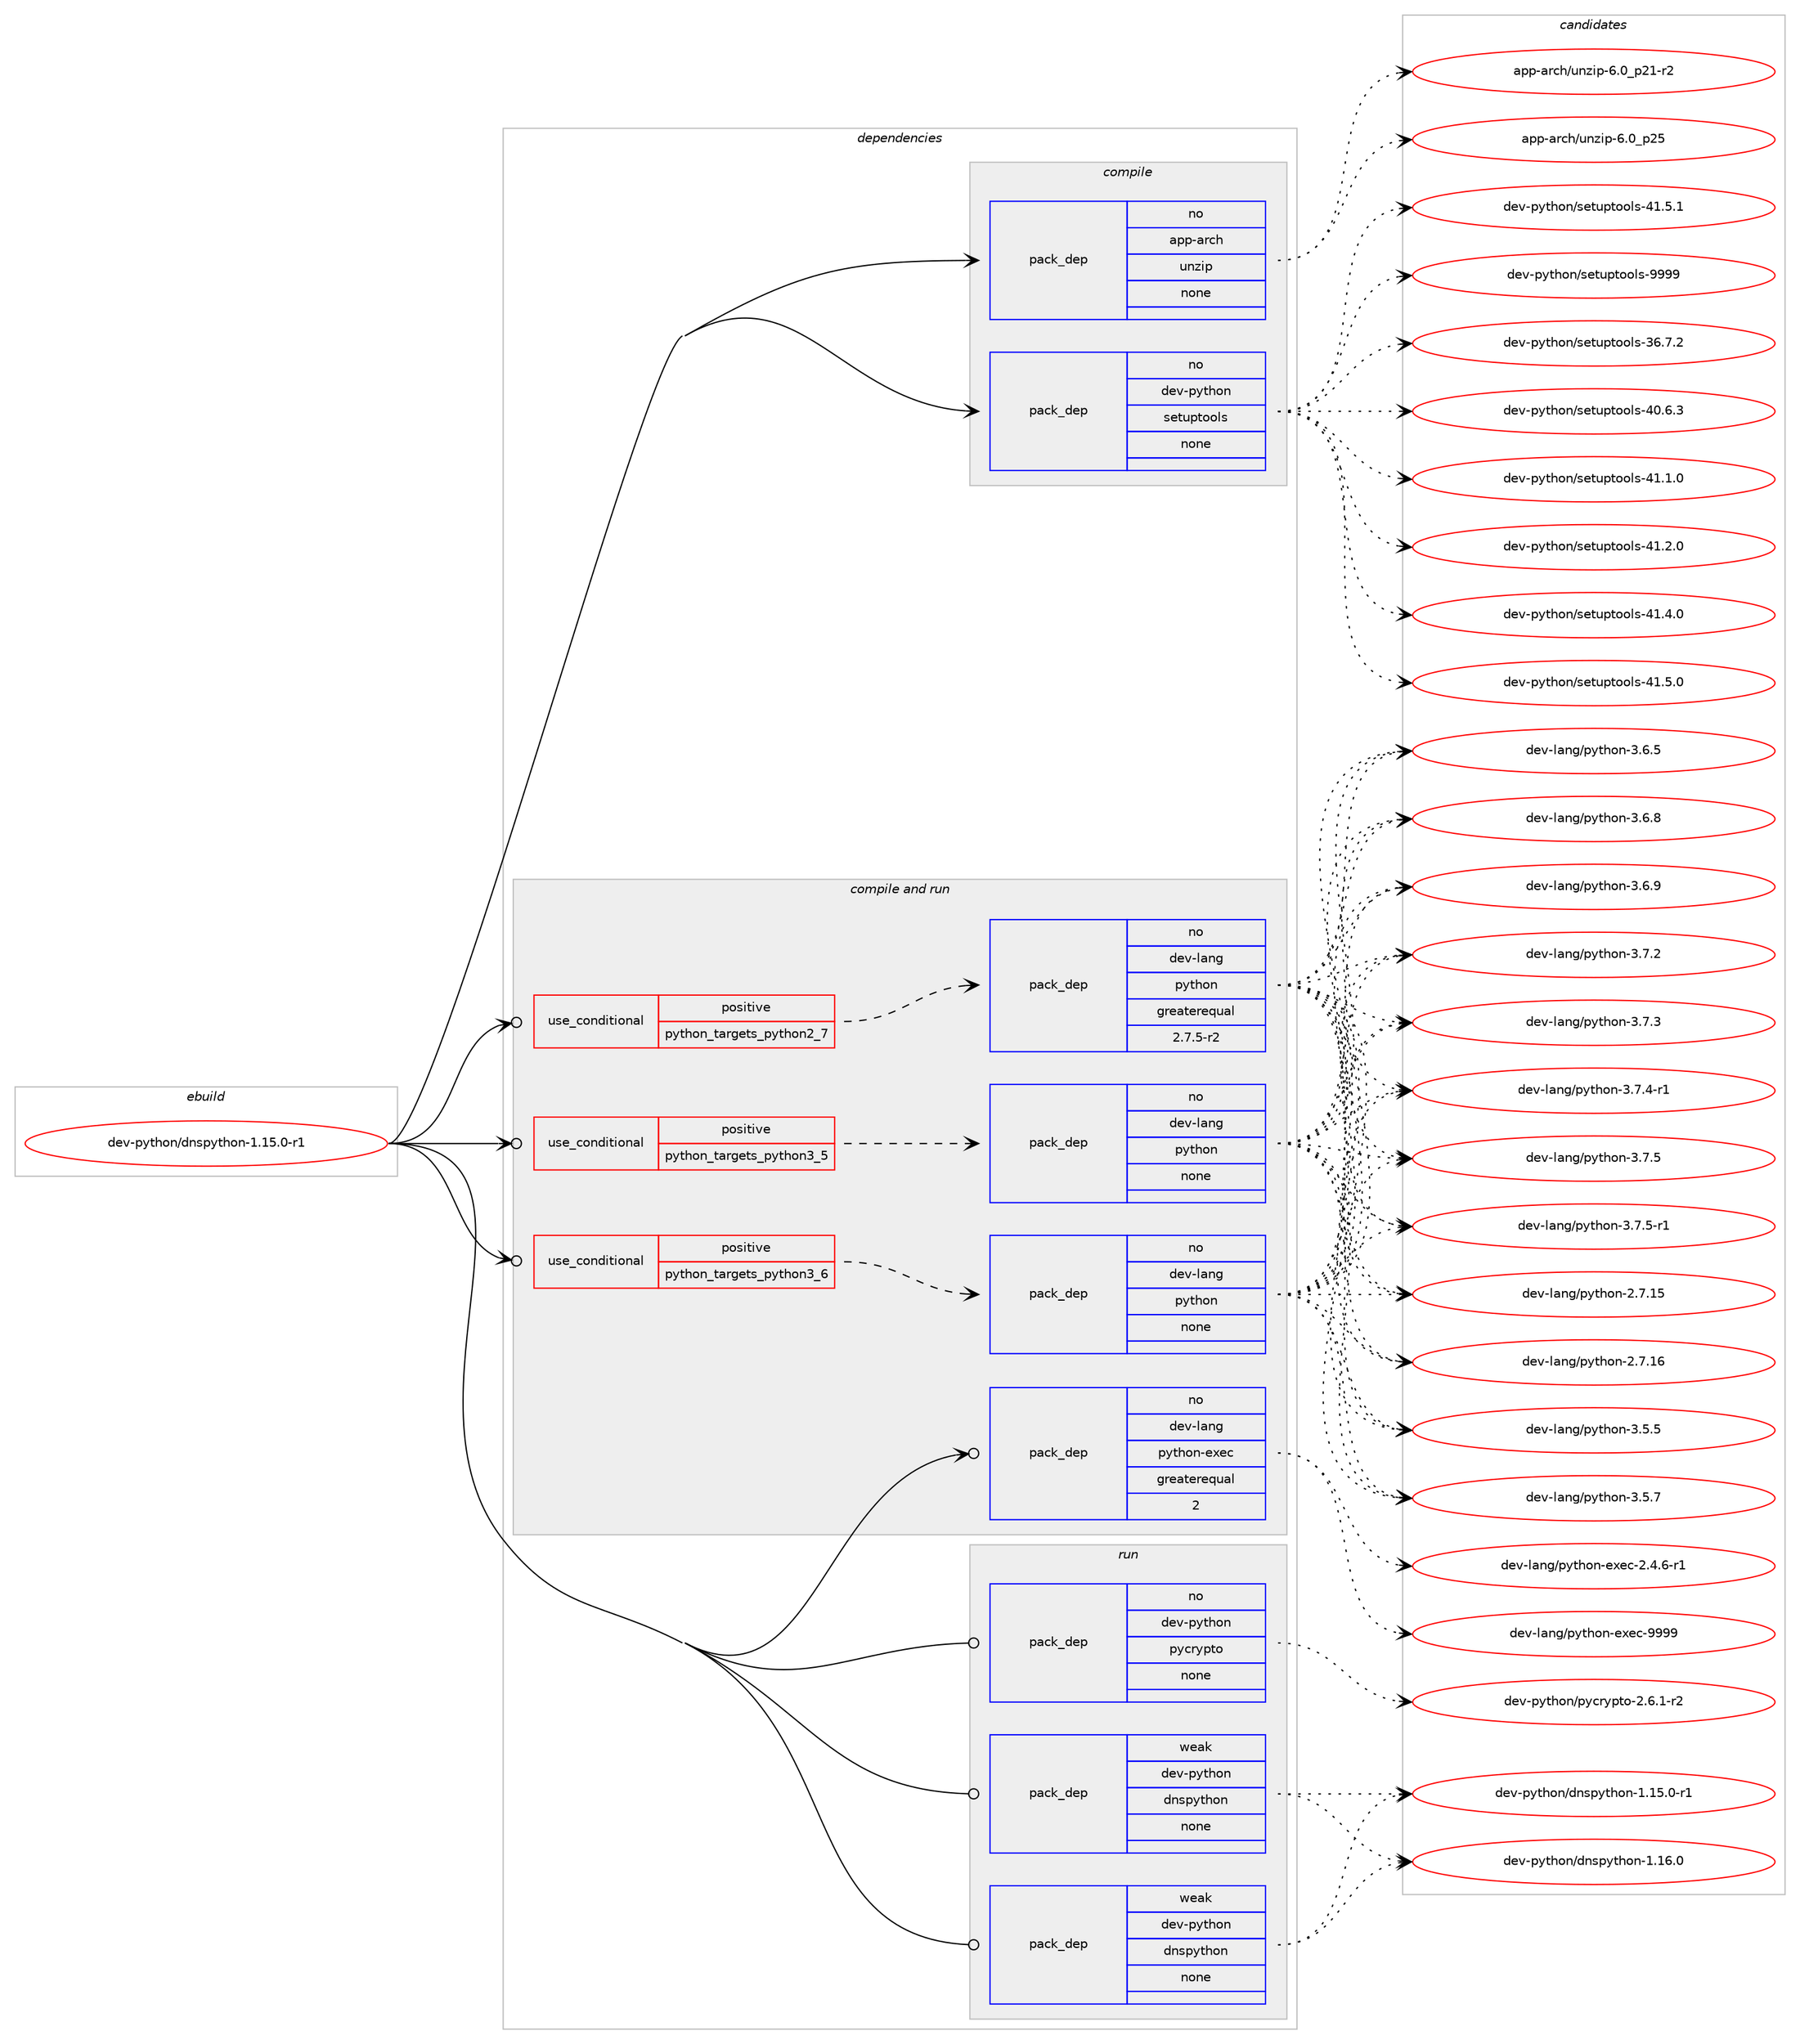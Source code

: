 digraph prolog {

# *************
# Graph options
# *************

newrank=true;
concentrate=true;
compound=true;
graph [rankdir=LR,fontname=Helvetica,fontsize=10,ranksep=1.5];#, ranksep=2.5, nodesep=0.2];
edge  [arrowhead=vee];
node  [fontname=Helvetica,fontsize=10];

# **********
# The ebuild
# **********

subgraph cluster_leftcol {
color=gray;
rank=same;
label=<<i>ebuild</i>>;
id [label="dev-python/dnspython-1.15.0-r1", color=red, width=4, href="../dev-python/dnspython-1.15.0-r1.svg"];
}

# ****************
# The dependencies
# ****************

subgraph cluster_midcol {
color=gray;
label=<<i>dependencies</i>>;
subgraph cluster_compile {
fillcolor="#eeeeee";
style=filled;
label=<<i>compile</i>>;
subgraph pack451877 {
dependency602339 [label=<<TABLE BORDER="0" CELLBORDER="1" CELLSPACING="0" CELLPADDING="4" WIDTH="220"><TR><TD ROWSPAN="6" CELLPADDING="30">pack_dep</TD></TR><TR><TD WIDTH="110">no</TD></TR><TR><TD>app-arch</TD></TR><TR><TD>unzip</TD></TR><TR><TD>none</TD></TR><TR><TD></TD></TR></TABLE>>, shape=none, color=blue];
}
id:e -> dependency602339:w [weight=20,style="solid",arrowhead="vee"];
subgraph pack451878 {
dependency602340 [label=<<TABLE BORDER="0" CELLBORDER="1" CELLSPACING="0" CELLPADDING="4" WIDTH="220"><TR><TD ROWSPAN="6" CELLPADDING="30">pack_dep</TD></TR><TR><TD WIDTH="110">no</TD></TR><TR><TD>dev-python</TD></TR><TR><TD>setuptools</TD></TR><TR><TD>none</TD></TR><TR><TD></TD></TR></TABLE>>, shape=none, color=blue];
}
id:e -> dependency602340:w [weight=20,style="solid",arrowhead="vee"];
}
subgraph cluster_compileandrun {
fillcolor="#eeeeee";
style=filled;
label=<<i>compile and run</i>>;
subgraph cond138668 {
dependency602341 [label=<<TABLE BORDER="0" CELLBORDER="1" CELLSPACING="0" CELLPADDING="4"><TR><TD ROWSPAN="3" CELLPADDING="10">use_conditional</TD></TR><TR><TD>positive</TD></TR><TR><TD>python_targets_python2_7</TD></TR></TABLE>>, shape=none, color=red];
subgraph pack451879 {
dependency602342 [label=<<TABLE BORDER="0" CELLBORDER="1" CELLSPACING="0" CELLPADDING="4" WIDTH="220"><TR><TD ROWSPAN="6" CELLPADDING="30">pack_dep</TD></TR><TR><TD WIDTH="110">no</TD></TR><TR><TD>dev-lang</TD></TR><TR><TD>python</TD></TR><TR><TD>greaterequal</TD></TR><TR><TD>2.7.5-r2</TD></TR></TABLE>>, shape=none, color=blue];
}
dependency602341:e -> dependency602342:w [weight=20,style="dashed",arrowhead="vee"];
}
id:e -> dependency602341:w [weight=20,style="solid",arrowhead="odotvee"];
subgraph cond138669 {
dependency602343 [label=<<TABLE BORDER="0" CELLBORDER="1" CELLSPACING="0" CELLPADDING="4"><TR><TD ROWSPAN="3" CELLPADDING="10">use_conditional</TD></TR><TR><TD>positive</TD></TR><TR><TD>python_targets_python3_5</TD></TR></TABLE>>, shape=none, color=red];
subgraph pack451880 {
dependency602344 [label=<<TABLE BORDER="0" CELLBORDER="1" CELLSPACING="0" CELLPADDING="4" WIDTH="220"><TR><TD ROWSPAN="6" CELLPADDING="30">pack_dep</TD></TR><TR><TD WIDTH="110">no</TD></TR><TR><TD>dev-lang</TD></TR><TR><TD>python</TD></TR><TR><TD>none</TD></TR><TR><TD></TD></TR></TABLE>>, shape=none, color=blue];
}
dependency602343:e -> dependency602344:w [weight=20,style="dashed",arrowhead="vee"];
}
id:e -> dependency602343:w [weight=20,style="solid",arrowhead="odotvee"];
subgraph cond138670 {
dependency602345 [label=<<TABLE BORDER="0" CELLBORDER="1" CELLSPACING="0" CELLPADDING="4"><TR><TD ROWSPAN="3" CELLPADDING="10">use_conditional</TD></TR><TR><TD>positive</TD></TR><TR><TD>python_targets_python3_6</TD></TR></TABLE>>, shape=none, color=red];
subgraph pack451881 {
dependency602346 [label=<<TABLE BORDER="0" CELLBORDER="1" CELLSPACING="0" CELLPADDING="4" WIDTH="220"><TR><TD ROWSPAN="6" CELLPADDING="30">pack_dep</TD></TR><TR><TD WIDTH="110">no</TD></TR><TR><TD>dev-lang</TD></TR><TR><TD>python</TD></TR><TR><TD>none</TD></TR><TR><TD></TD></TR></TABLE>>, shape=none, color=blue];
}
dependency602345:e -> dependency602346:w [weight=20,style="dashed",arrowhead="vee"];
}
id:e -> dependency602345:w [weight=20,style="solid",arrowhead="odotvee"];
subgraph pack451882 {
dependency602347 [label=<<TABLE BORDER="0" CELLBORDER="1" CELLSPACING="0" CELLPADDING="4" WIDTH="220"><TR><TD ROWSPAN="6" CELLPADDING="30">pack_dep</TD></TR><TR><TD WIDTH="110">no</TD></TR><TR><TD>dev-lang</TD></TR><TR><TD>python-exec</TD></TR><TR><TD>greaterequal</TD></TR><TR><TD>2</TD></TR></TABLE>>, shape=none, color=blue];
}
id:e -> dependency602347:w [weight=20,style="solid",arrowhead="odotvee"];
}
subgraph cluster_run {
fillcolor="#eeeeee";
style=filled;
label=<<i>run</i>>;
subgraph pack451883 {
dependency602348 [label=<<TABLE BORDER="0" CELLBORDER="1" CELLSPACING="0" CELLPADDING="4" WIDTH="220"><TR><TD ROWSPAN="6" CELLPADDING="30">pack_dep</TD></TR><TR><TD WIDTH="110">no</TD></TR><TR><TD>dev-python</TD></TR><TR><TD>pycrypto</TD></TR><TR><TD>none</TD></TR><TR><TD></TD></TR></TABLE>>, shape=none, color=blue];
}
id:e -> dependency602348:w [weight=20,style="solid",arrowhead="odot"];
subgraph pack451884 {
dependency602349 [label=<<TABLE BORDER="0" CELLBORDER="1" CELLSPACING="0" CELLPADDING="4" WIDTH="220"><TR><TD ROWSPAN="6" CELLPADDING="30">pack_dep</TD></TR><TR><TD WIDTH="110">weak</TD></TR><TR><TD>dev-python</TD></TR><TR><TD>dnspython</TD></TR><TR><TD>none</TD></TR><TR><TD></TD></TR></TABLE>>, shape=none, color=blue];
}
id:e -> dependency602349:w [weight=20,style="solid",arrowhead="odot"];
subgraph pack451885 {
dependency602350 [label=<<TABLE BORDER="0" CELLBORDER="1" CELLSPACING="0" CELLPADDING="4" WIDTH="220"><TR><TD ROWSPAN="6" CELLPADDING="30">pack_dep</TD></TR><TR><TD WIDTH="110">weak</TD></TR><TR><TD>dev-python</TD></TR><TR><TD>dnspython</TD></TR><TR><TD>none</TD></TR><TR><TD></TD></TR></TABLE>>, shape=none, color=blue];
}
id:e -> dependency602350:w [weight=20,style="solid",arrowhead="odot"];
}
}

# **************
# The candidates
# **************

subgraph cluster_choices {
rank=same;
color=gray;
label=<<i>candidates</i>>;

subgraph choice451877 {
color=black;
nodesep=1;
choice9711211245971149910447117110122105112455446489511250494511450 [label="app-arch/unzip-6.0_p21-r2", color=red, width=4,href="../app-arch/unzip-6.0_p21-r2.svg"];
choice971121124597114991044711711012210511245544648951125053 [label="app-arch/unzip-6.0_p25", color=red, width=4,href="../app-arch/unzip-6.0_p25.svg"];
dependency602339:e -> choice9711211245971149910447117110122105112455446489511250494511450:w [style=dotted,weight="100"];
dependency602339:e -> choice971121124597114991044711711012210511245544648951125053:w [style=dotted,weight="100"];
}
subgraph choice451878 {
color=black;
nodesep=1;
choice100101118451121211161041111104711510111611711211611111110811545515446554650 [label="dev-python/setuptools-36.7.2", color=red, width=4,href="../dev-python/setuptools-36.7.2.svg"];
choice100101118451121211161041111104711510111611711211611111110811545524846544651 [label="dev-python/setuptools-40.6.3", color=red, width=4,href="../dev-python/setuptools-40.6.3.svg"];
choice100101118451121211161041111104711510111611711211611111110811545524946494648 [label="dev-python/setuptools-41.1.0", color=red, width=4,href="../dev-python/setuptools-41.1.0.svg"];
choice100101118451121211161041111104711510111611711211611111110811545524946504648 [label="dev-python/setuptools-41.2.0", color=red, width=4,href="../dev-python/setuptools-41.2.0.svg"];
choice100101118451121211161041111104711510111611711211611111110811545524946524648 [label="dev-python/setuptools-41.4.0", color=red, width=4,href="../dev-python/setuptools-41.4.0.svg"];
choice100101118451121211161041111104711510111611711211611111110811545524946534648 [label="dev-python/setuptools-41.5.0", color=red, width=4,href="../dev-python/setuptools-41.5.0.svg"];
choice100101118451121211161041111104711510111611711211611111110811545524946534649 [label="dev-python/setuptools-41.5.1", color=red, width=4,href="../dev-python/setuptools-41.5.1.svg"];
choice10010111845112121116104111110471151011161171121161111111081154557575757 [label="dev-python/setuptools-9999", color=red, width=4,href="../dev-python/setuptools-9999.svg"];
dependency602340:e -> choice100101118451121211161041111104711510111611711211611111110811545515446554650:w [style=dotted,weight="100"];
dependency602340:e -> choice100101118451121211161041111104711510111611711211611111110811545524846544651:w [style=dotted,weight="100"];
dependency602340:e -> choice100101118451121211161041111104711510111611711211611111110811545524946494648:w [style=dotted,weight="100"];
dependency602340:e -> choice100101118451121211161041111104711510111611711211611111110811545524946504648:w [style=dotted,weight="100"];
dependency602340:e -> choice100101118451121211161041111104711510111611711211611111110811545524946524648:w [style=dotted,weight="100"];
dependency602340:e -> choice100101118451121211161041111104711510111611711211611111110811545524946534648:w [style=dotted,weight="100"];
dependency602340:e -> choice100101118451121211161041111104711510111611711211611111110811545524946534649:w [style=dotted,weight="100"];
dependency602340:e -> choice10010111845112121116104111110471151011161171121161111111081154557575757:w [style=dotted,weight="100"];
}
subgraph choice451879 {
color=black;
nodesep=1;
choice10010111845108971101034711212111610411111045504655464953 [label="dev-lang/python-2.7.15", color=red, width=4,href="../dev-lang/python-2.7.15.svg"];
choice10010111845108971101034711212111610411111045504655464954 [label="dev-lang/python-2.7.16", color=red, width=4,href="../dev-lang/python-2.7.16.svg"];
choice100101118451089711010347112121116104111110455146534653 [label="dev-lang/python-3.5.5", color=red, width=4,href="../dev-lang/python-3.5.5.svg"];
choice100101118451089711010347112121116104111110455146534655 [label="dev-lang/python-3.5.7", color=red, width=4,href="../dev-lang/python-3.5.7.svg"];
choice100101118451089711010347112121116104111110455146544653 [label="dev-lang/python-3.6.5", color=red, width=4,href="../dev-lang/python-3.6.5.svg"];
choice100101118451089711010347112121116104111110455146544656 [label="dev-lang/python-3.6.8", color=red, width=4,href="../dev-lang/python-3.6.8.svg"];
choice100101118451089711010347112121116104111110455146544657 [label="dev-lang/python-3.6.9", color=red, width=4,href="../dev-lang/python-3.6.9.svg"];
choice100101118451089711010347112121116104111110455146554650 [label="dev-lang/python-3.7.2", color=red, width=4,href="../dev-lang/python-3.7.2.svg"];
choice100101118451089711010347112121116104111110455146554651 [label="dev-lang/python-3.7.3", color=red, width=4,href="../dev-lang/python-3.7.3.svg"];
choice1001011184510897110103471121211161041111104551465546524511449 [label="dev-lang/python-3.7.4-r1", color=red, width=4,href="../dev-lang/python-3.7.4-r1.svg"];
choice100101118451089711010347112121116104111110455146554653 [label="dev-lang/python-3.7.5", color=red, width=4,href="../dev-lang/python-3.7.5.svg"];
choice1001011184510897110103471121211161041111104551465546534511449 [label="dev-lang/python-3.7.5-r1", color=red, width=4,href="../dev-lang/python-3.7.5-r1.svg"];
dependency602342:e -> choice10010111845108971101034711212111610411111045504655464953:w [style=dotted,weight="100"];
dependency602342:e -> choice10010111845108971101034711212111610411111045504655464954:w [style=dotted,weight="100"];
dependency602342:e -> choice100101118451089711010347112121116104111110455146534653:w [style=dotted,weight="100"];
dependency602342:e -> choice100101118451089711010347112121116104111110455146534655:w [style=dotted,weight="100"];
dependency602342:e -> choice100101118451089711010347112121116104111110455146544653:w [style=dotted,weight="100"];
dependency602342:e -> choice100101118451089711010347112121116104111110455146544656:w [style=dotted,weight="100"];
dependency602342:e -> choice100101118451089711010347112121116104111110455146544657:w [style=dotted,weight="100"];
dependency602342:e -> choice100101118451089711010347112121116104111110455146554650:w [style=dotted,weight="100"];
dependency602342:e -> choice100101118451089711010347112121116104111110455146554651:w [style=dotted,weight="100"];
dependency602342:e -> choice1001011184510897110103471121211161041111104551465546524511449:w [style=dotted,weight="100"];
dependency602342:e -> choice100101118451089711010347112121116104111110455146554653:w [style=dotted,weight="100"];
dependency602342:e -> choice1001011184510897110103471121211161041111104551465546534511449:w [style=dotted,weight="100"];
}
subgraph choice451880 {
color=black;
nodesep=1;
choice10010111845108971101034711212111610411111045504655464953 [label="dev-lang/python-2.7.15", color=red, width=4,href="../dev-lang/python-2.7.15.svg"];
choice10010111845108971101034711212111610411111045504655464954 [label="dev-lang/python-2.7.16", color=red, width=4,href="../dev-lang/python-2.7.16.svg"];
choice100101118451089711010347112121116104111110455146534653 [label="dev-lang/python-3.5.5", color=red, width=4,href="../dev-lang/python-3.5.5.svg"];
choice100101118451089711010347112121116104111110455146534655 [label="dev-lang/python-3.5.7", color=red, width=4,href="../dev-lang/python-3.5.7.svg"];
choice100101118451089711010347112121116104111110455146544653 [label="dev-lang/python-3.6.5", color=red, width=4,href="../dev-lang/python-3.6.5.svg"];
choice100101118451089711010347112121116104111110455146544656 [label="dev-lang/python-3.6.8", color=red, width=4,href="../dev-lang/python-3.6.8.svg"];
choice100101118451089711010347112121116104111110455146544657 [label="dev-lang/python-3.6.9", color=red, width=4,href="../dev-lang/python-3.6.9.svg"];
choice100101118451089711010347112121116104111110455146554650 [label="dev-lang/python-3.7.2", color=red, width=4,href="../dev-lang/python-3.7.2.svg"];
choice100101118451089711010347112121116104111110455146554651 [label="dev-lang/python-3.7.3", color=red, width=4,href="../dev-lang/python-3.7.3.svg"];
choice1001011184510897110103471121211161041111104551465546524511449 [label="dev-lang/python-3.7.4-r1", color=red, width=4,href="../dev-lang/python-3.7.4-r1.svg"];
choice100101118451089711010347112121116104111110455146554653 [label="dev-lang/python-3.7.5", color=red, width=4,href="../dev-lang/python-3.7.5.svg"];
choice1001011184510897110103471121211161041111104551465546534511449 [label="dev-lang/python-3.7.5-r1", color=red, width=4,href="../dev-lang/python-3.7.5-r1.svg"];
dependency602344:e -> choice10010111845108971101034711212111610411111045504655464953:w [style=dotted,weight="100"];
dependency602344:e -> choice10010111845108971101034711212111610411111045504655464954:w [style=dotted,weight="100"];
dependency602344:e -> choice100101118451089711010347112121116104111110455146534653:w [style=dotted,weight="100"];
dependency602344:e -> choice100101118451089711010347112121116104111110455146534655:w [style=dotted,weight="100"];
dependency602344:e -> choice100101118451089711010347112121116104111110455146544653:w [style=dotted,weight="100"];
dependency602344:e -> choice100101118451089711010347112121116104111110455146544656:w [style=dotted,weight="100"];
dependency602344:e -> choice100101118451089711010347112121116104111110455146544657:w [style=dotted,weight="100"];
dependency602344:e -> choice100101118451089711010347112121116104111110455146554650:w [style=dotted,weight="100"];
dependency602344:e -> choice100101118451089711010347112121116104111110455146554651:w [style=dotted,weight="100"];
dependency602344:e -> choice1001011184510897110103471121211161041111104551465546524511449:w [style=dotted,weight="100"];
dependency602344:e -> choice100101118451089711010347112121116104111110455146554653:w [style=dotted,weight="100"];
dependency602344:e -> choice1001011184510897110103471121211161041111104551465546534511449:w [style=dotted,weight="100"];
}
subgraph choice451881 {
color=black;
nodesep=1;
choice10010111845108971101034711212111610411111045504655464953 [label="dev-lang/python-2.7.15", color=red, width=4,href="../dev-lang/python-2.7.15.svg"];
choice10010111845108971101034711212111610411111045504655464954 [label="dev-lang/python-2.7.16", color=red, width=4,href="../dev-lang/python-2.7.16.svg"];
choice100101118451089711010347112121116104111110455146534653 [label="dev-lang/python-3.5.5", color=red, width=4,href="../dev-lang/python-3.5.5.svg"];
choice100101118451089711010347112121116104111110455146534655 [label="dev-lang/python-3.5.7", color=red, width=4,href="../dev-lang/python-3.5.7.svg"];
choice100101118451089711010347112121116104111110455146544653 [label="dev-lang/python-3.6.5", color=red, width=4,href="../dev-lang/python-3.6.5.svg"];
choice100101118451089711010347112121116104111110455146544656 [label="dev-lang/python-3.6.8", color=red, width=4,href="../dev-lang/python-3.6.8.svg"];
choice100101118451089711010347112121116104111110455146544657 [label="dev-lang/python-3.6.9", color=red, width=4,href="../dev-lang/python-3.6.9.svg"];
choice100101118451089711010347112121116104111110455146554650 [label="dev-lang/python-3.7.2", color=red, width=4,href="../dev-lang/python-3.7.2.svg"];
choice100101118451089711010347112121116104111110455146554651 [label="dev-lang/python-3.7.3", color=red, width=4,href="../dev-lang/python-3.7.3.svg"];
choice1001011184510897110103471121211161041111104551465546524511449 [label="dev-lang/python-3.7.4-r1", color=red, width=4,href="../dev-lang/python-3.7.4-r1.svg"];
choice100101118451089711010347112121116104111110455146554653 [label="dev-lang/python-3.7.5", color=red, width=4,href="../dev-lang/python-3.7.5.svg"];
choice1001011184510897110103471121211161041111104551465546534511449 [label="dev-lang/python-3.7.5-r1", color=red, width=4,href="../dev-lang/python-3.7.5-r1.svg"];
dependency602346:e -> choice10010111845108971101034711212111610411111045504655464953:w [style=dotted,weight="100"];
dependency602346:e -> choice10010111845108971101034711212111610411111045504655464954:w [style=dotted,weight="100"];
dependency602346:e -> choice100101118451089711010347112121116104111110455146534653:w [style=dotted,weight="100"];
dependency602346:e -> choice100101118451089711010347112121116104111110455146534655:w [style=dotted,weight="100"];
dependency602346:e -> choice100101118451089711010347112121116104111110455146544653:w [style=dotted,weight="100"];
dependency602346:e -> choice100101118451089711010347112121116104111110455146544656:w [style=dotted,weight="100"];
dependency602346:e -> choice100101118451089711010347112121116104111110455146544657:w [style=dotted,weight="100"];
dependency602346:e -> choice100101118451089711010347112121116104111110455146554650:w [style=dotted,weight="100"];
dependency602346:e -> choice100101118451089711010347112121116104111110455146554651:w [style=dotted,weight="100"];
dependency602346:e -> choice1001011184510897110103471121211161041111104551465546524511449:w [style=dotted,weight="100"];
dependency602346:e -> choice100101118451089711010347112121116104111110455146554653:w [style=dotted,weight="100"];
dependency602346:e -> choice1001011184510897110103471121211161041111104551465546534511449:w [style=dotted,weight="100"];
}
subgraph choice451882 {
color=black;
nodesep=1;
choice10010111845108971101034711212111610411111045101120101994550465246544511449 [label="dev-lang/python-exec-2.4.6-r1", color=red, width=4,href="../dev-lang/python-exec-2.4.6-r1.svg"];
choice10010111845108971101034711212111610411111045101120101994557575757 [label="dev-lang/python-exec-9999", color=red, width=4,href="../dev-lang/python-exec-9999.svg"];
dependency602347:e -> choice10010111845108971101034711212111610411111045101120101994550465246544511449:w [style=dotted,weight="100"];
dependency602347:e -> choice10010111845108971101034711212111610411111045101120101994557575757:w [style=dotted,weight="100"];
}
subgraph choice451883 {
color=black;
nodesep=1;
choice1001011184511212111610411111047112121991141211121161114550465446494511450 [label="dev-python/pycrypto-2.6.1-r2", color=red, width=4,href="../dev-python/pycrypto-2.6.1-r2.svg"];
dependency602348:e -> choice1001011184511212111610411111047112121991141211121161114550465446494511450:w [style=dotted,weight="100"];
}
subgraph choice451884 {
color=black;
nodesep=1;
choice1001011184511212111610411111047100110115112121116104111110454946495346484511449 [label="dev-python/dnspython-1.15.0-r1", color=red, width=4,href="../dev-python/dnspython-1.15.0-r1.svg"];
choice100101118451121211161041111104710011011511212111610411111045494649544648 [label="dev-python/dnspython-1.16.0", color=red, width=4,href="../dev-python/dnspython-1.16.0.svg"];
dependency602349:e -> choice1001011184511212111610411111047100110115112121116104111110454946495346484511449:w [style=dotted,weight="100"];
dependency602349:e -> choice100101118451121211161041111104710011011511212111610411111045494649544648:w [style=dotted,weight="100"];
}
subgraph choice451885 {
color=black;
nodesep=1;
choice1001011184511212111610411111047100110115112121116104111110454946495346484511449 [label="dev-python/dnspython-1.15.0-r1", color=red, width=4,href="../dev-python/dnspython-1.15.0-r1.svg"];
choice100101118451121211161041111104710011011511212111610411111045494649544648 [label="dev-python/dnspython-1.16.0", color=red, width=4,href="../dev-python/dnspython-1.16.0.svg"];
dependency602350:e -> choice1001011184511212111610411111047100110115112121116104111110454946495346484511449:w [style=dotted,weight="100"];
dependency602350:e -> choice100101118451121211161041111104710011011511212111610411111045494649544648:w [style=dotted,weight="100"];
}
}

}
